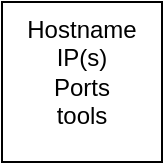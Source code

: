 <mxfile version="21.2.9" type="github">
  <diagram name="Page-1" id="_97hO4fMkuDL7uCoVin8">
    <mxGraphModel dx="413" dy="822" grid="1" gridSize="10" guides="1" tooltips="1" connect="1" arrows="1" fold="1" page="1" pageScale="1" pageWidth="850" pageHeight="1100" math="0" shadow="0">
      <root>
        <mxCell id="0" />
        <mxCell id="1" parent="0" />
        <mxCell id="GAOu6_gz8aAjEJgxLE-n-1" value="" style="whiteSpace=wrap;html=1;aspect=fixed;" vertex="1" parent="1">
          <mxGeometry x="80" y="250" width="80" height="80" as="geometry" />
        </mxCell>
        <mxCell id="GAOu6_gz8aAjEJgxLE-n-2" value="&lt;div&gt;Hostname&lt;/div&gt;&lt;div&gt;IP(s)&lt;/div&gt;&lt;div&gt;Ports&lt;/div&gt;&lt;div&gt;tools&lt;br&gt;&lt;/div&gt;" style="text;html=1;strokeColor=none;fillColor=none;align=center;verticalAlign=middle;whiteSpace=wrap;rounded=0;" vertex="1" parent="1">
          <mxGeometry x="90" y="270" width="60" height="30" as="geometry" />
        </mxCell>
      </root>
    </mxGraphModel>
  </diagram>
</mxfile>

